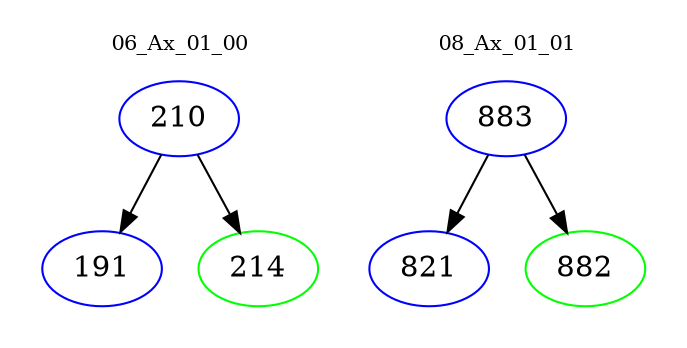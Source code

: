 digraph{
subgraph cluster_0 {
color = white
label = "06_Ax_01_00";
fontsize=10;
T0_210 [label="210", color="blue"]
T0_210 -> T0_191 [color="black"]
T0_191 [label="191", color="blue"]
T0_210 -> T0_214 [color="black"]
T0_214 [label="214", color="green"]
}
subgraph cluster_1 {
color = white
label = "08_Ax_01_01";
fontsize=10;
T1_883 [label="883", color="blue"]
T1_883 -> T1_821 [color="black"]
T1_821 [label="821", color="blue"]
T1_883 -> T1_882 [color="black"]
T1_882 [label="882", color="green"]
}
}
